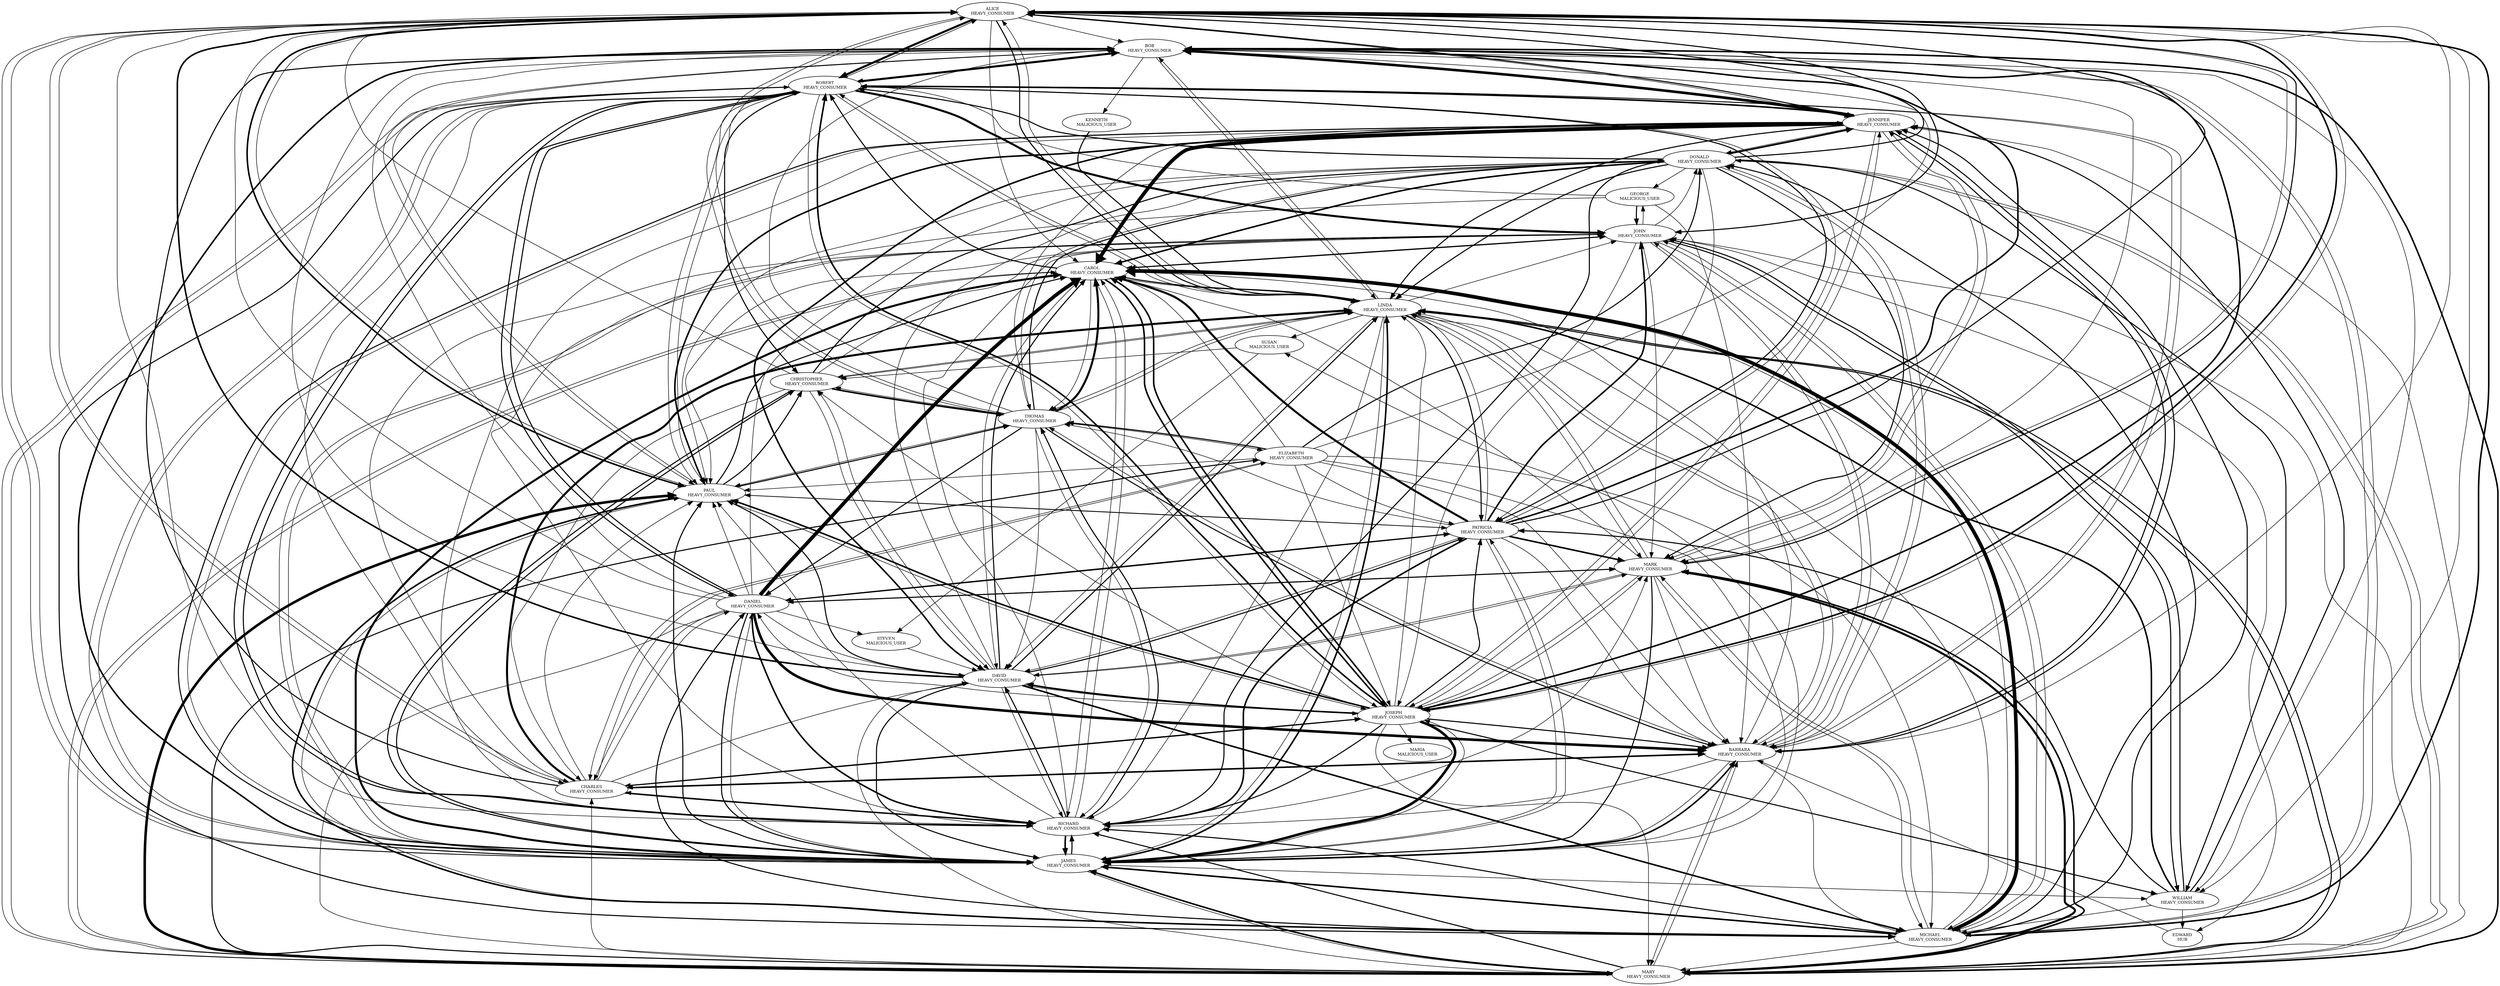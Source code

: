 // Template
digraph {
	overlap=scale
	"0xEA82485791" [label="ALICE
HEAVY_CONSUMER" fontsize=8]
	"0x31848144AB" [label="BOB
HEAVY_CONSUMER" fontsize=8]
	"0xF0413970CC" [label="CAROL
HEAVY_CONSUMER" fontsize=8]
	"0x962A792B50" [label="JAMES
HEAVY_CONSUMER" fontsize=8]
	"0xCDC3836B70" [label="JOHN
HEAVY_CONSUMER" fontsize=8]
	"0x58DBBCD2EC" [label="ROBERT
HEAVY_CONSUMER" fontsize=8]
	"0xD85190242A" [label="MICHAEL
HEAVY_CONSUMER" fontsize=8]
	"0x84F19C586A" [label="MARY
HEAVY_CONSUMER" fontsize=8]
	"0xF306C375E6" [label="WILLIAM
HEAVY_CONSUMER" fontsize=8]
	"0xA995CDA869" [label="DAVID
HEAVY_CONSUMER" fontsize=8]
	"0x6B2B5DE19F" [label="RICHARD
HEAVY_CONSUMER" fontsize=8]
	"0x64FC2B6D74" [label="CHARLES
HEAVY_CONSUMER" fontsize=8]
	"0xAFD4B184A2" [label="JOSEPH
HEAVY_CONSUMER" fontsize=8]
	"0x2DDDE1CB34" [label="THOMAS
HEAVY_CONSUMER" fontsize=8]
	"0x8A445BA4CE" [label="PATRICIA
HEAVY_CONSUMER" fontsize=8]
	"0x51B74C3305" [label="CHRISTOPHER
HEAVY_CONSUMER" fontsize=8]
	"0xC1E8B9AD32" [label="LINDA
HEAVY_CONSUMER" fontsize=8]
	"0x6E854B196E" [label="BARBARA
HEAVY_CONSUMER" fontsize=8]
	"0xE28202753B" [label="DANIEL
HEAVY_CONSUMER" fontsize=8]
	"0x168D0B038B" [label="PAUL
HEAVY_CONSUMER" fontsize=8]
	"0x979F72D170" [label="MARK
HEAVY_CONSUMER" fontsize=8]
	"0x1BC15C2B74" [label="ELIZABETH
HEAVY_CONSUMER" fontsize=8]
	"0x2EE534499D" [label="DONALD
HEAVY_CONSUMER" fontsize=8]
	"0x3940CB3BBC" [label="JENNIFER
HEAVY_CONSUMER" fontsize=8]
	"0x25BEAC06D1" [label="GEORGE
MALICIOUS_USER" fontsize=8]
	"0x278D3A1921" [label="MARIA
MALICIOUS_USER" fontsize=8]
	"0x89CB42268D" [label="KENNETH
MALICIOUS_USER" fontsize=8]
	"0xAFA16F54D7" [label="SUSAN
MALICIOUS_USER" fontsize=8]
	"0x757499B2A7" [label="STEVEN
MALICIOUS_USER" fontsize=8]
	"0x42642C1E65" [label="EDWARD
HUB" fontsize=8]
	"0x979F72D170" -> "0x84F19C586A" [penwidth=4]
	"0xA995CDA869" -> "0xEA82485791" [penwidth=3]
	"0x58DBBCD2EC" -> "0xE28202753B" [penwidth=2]
	"0xC1E8B9AD32" -> "0x979F72D170" [penwidth=1]
	"0x962A792B50" -> "0xF306C375E6" [penwidth=1]
	"0x757499B2A7" -> "0xA995CDA869" [penwidth=1]
	"0x2EE534499D" -> "0xF0413970CC" [penwidth=3]
	"0x962A792B50" -> "0x84F19C586A" [penwidth=1]
	"0xF306C375E6" -> "0x42642C1E65" [penwidth=1]
	"0x3940CB3BBC" -> "0xA995CDA869" [penwidth=3]
	"0x2EE534499D" -> "0xC1E8B9AD32" [penwidth=2]
	"0x84F19C586A" -> "0x962A792B50" [penwidth=3]
	"0x3940CB3BBC" -> "0xC1E8B9AD32" [penwidth=2]
	"0x6B2B5DE19F" -> "0x3940CB3BBC" [penwidth=1]
	"0x58DBBCD2EC" -> "0x31848144AB" [penwidth=4]
	"0x1BC15C2B74" -> "0xD85190242A" [penwidth=1]
	"0x2DDDE1CB34" -> "0x2EE534499D" [penwidth=2]
	"0x64FC2B6D74" -> "0xE28202753B" [penwidth=1]
	"0xE28202753B" -> "0xF0413970CC" [penwidth=7]
	"0xC1E8B9AD32" -> "0x2DDDE1CB34" [penwidth=1]
	"0x84F19C586A" -> "0x1BC15C2B74" [penwidth=2]
	"0xAFD4B184A2" -> "0xA995CDA869" [penwidth=3]
	"0xF0413970CC" -> "0xD85190242A" [penwidth=1]
	"0xE28202753B" -> "0x6B2B5DE19F" [penwidth=3]
	"0xF306C375E6" -> "0x8A445BA4CE" [penwidth=2]
	"0xF0413970CC" -> "0xCDC3836B70" [penwidth=2]
	"0x6B2B5DE19F" -> "0x2DDDE1CB34" [penwidth=2]
	"0xA995CDA869" -> "0x168D0B038B" [penwidth=2]
	"0x2DDDE1CB34" -> "0x6E854B196E" [penwidth=2]
	"0xE28202753B" -> "0x31848144AB" [penwidth=1]
	"0x84F19C586A" -> "0x979F72D170" [penwidth=3]
	"0xEA82485791" -> "0xCDC3836B70" [penwidth=2]
	"0x6B2B5DE19F" -> "0x979F72D170" [penwidth=1]
	"0x2DDDE1CB34" -> "0xF0413970CC" [penwidth=4]
	"0x6B2B5DE19F" -> "0x168D0B038B" [penwidth=1]
	"0xAFD4B184A2" -> "0xF0413970CC" [penwidth=3]
	"0x6B2B5DE19F" -> "0x58DBBCD2EC" [penwidth=2]
	"0x3940CB3BBC" -> "0x31848144AB" [penwidth=5]
	"0x8A445BA4CE" -> "0xF0413970CC" [penwidth=4]
	"0x58DBBCD2EC" -> "0xD85190242A" [penwidth=2]
	"0xD85190242A" -> "0xEA82485791" [penwidth=3]
	"0xEA82485791" -> "0xAFD4B184A2" [penwidth=3]
	"0xE28202753B" -> "0x8A445BA4CE" [penwidth=2]
	"0xAFD4B184A2" -> "0x962A792B50" [penwidth=5]
	"0x25BEAC06D1" -> "0x58DBBCD2EC" [penwidth=1]
	"0xEA82485791" -> "0x168D0B038B" [penwidth=3]
	"0x8A445BA4CE" -> "0x2DDDE1CB34" [penwidth=1]
	"0xD85190242A" -> "0x979F72D170" [penwidth=1]
	"0x64FC2B6D74" -> "0xEA82485791" [penwidth=1]
	"0x84F19C586A" -> "0x168D0B038B" [penwidth=5]
	"0x58DBBCD2EC" -> "0x962A792B50" [penwidth=1]
	"0x2EE534499D" -> "0xF306C375E6" [penwidth=2]
	"0x58DBBCD2EC" -> "0x8A445BA4CE" [penwidth=2]
	"0xF0413970CC" -> "0xAFD4B184A2" [penwidth=3]
	"0x168D0B038B" -> "0xAFD4B184A2" [penwidth=1]
	"0x979F72D170" -> "0xF0413970CC" [penwidth=1]
	"0x6B2B5DE19F" -> "0x962A792B50" [penwidth=3]
	"0xA995CDA869" -> "0xD85190242A" [penwidth=3]
	"0x58DBBCD2EC" -> "0xAFD4B184A2" [penwidth=1]
	"0x2EE534499D" -> "0x6B2B5DE19F" [penwidth=2]
	"0x168D0B038B" -> "0xD85190242A" [penwidth=3]
	"0xC1E8B9AD32" -> "0x8A445BA4CE" [penwidth=2]
	"0x8A445BA4CE" -> "0x6B2B5DE19F" [penwidth=3]
	"0x3940CB3BBC" -> "0xF0413970CC" [penwidth=7]
	"0xD85190242A" -> "0x31848144AB" [penwidth=1]
	"0xEA82485791" -> "0xC1E8B9AD32" [penwidth=2]
	"0x2DDDE1CB34" -> "0xE28202753B" [penwidth=2]
	"0x6B2B5DE19F" -> "0xEA82485791" [penwidth=1]
	"0x2EE534499D" -> "0x6E854B196E" [penwidth=1]
	"0x58DBBCD2EC" -> "0x84F19C586A" [penwidth=1]
	"0xAFD4B184A2" -> "0x84F19C586A" [penwidth=1]
	"0x2EE534499D" -> "0xEA82485791" [penwidth=2]
	"0xD85190242A" -> "0xF0413970CC" [penwidth=7]
	"0xCDC3836B70" -> "0xD85190242A" [penwidth=1]
	"0x2EE534499D" -> "0x3940CB3BBC" [penwidth=3]
	"0x168D0B038B" -> "0xEA82485791" [penwidth=1]
	"0x64FC2B6D74" -> "0x6B2B5DE19F" [penwidth=2]
	"0x1BC15C2B74" -> "0x6E854B196E" [penwidth=1]
	"0x64FC2B6D74" -> "0xC1E8B9AD32" [penwidth=4]
	"0x1BC15C2B74" -> "0x962A792B50" [penwidth=1]
	"0xD85190242A" -> "0x962A792B50" [penwidth=3]
	"0xA995CDA869" -> "0x6B2B5DE19F" [penwidth=1]
	"0xE28202753B" -> "0x962A792B50" [penwidth=2]
	"0x51B74C3305" -> "0xC1E8B9AD32" [penwidth=1]
	"0xC1E8B9AD32" -> "0x962A792B50" [penwidth=1]
	"0x962A792B50" -> "0xF0413970CC" [penwidth=4]
	"0xE28202753B" -> "0x168D0B038B" [penwidth=1]
	"0xA995CDA869" -> "0xAFD4B184A2" [penwidth=1]
	"0x2EE534499D" -> "0x25BEAC06D1" [penwidth=1]
	"0x979F72D170" -> "0xEA82485791" [penwidth=2]
	"0xC1E8B9AD32" -> "0xAFA16F54D7" [penwidth=1]
	"0x979F72D170" -> "0xA995CDA869" [penwidth=1]
	"0xAFD4B184A2" -> "0xF306C375E6" [penwidth=2]
	"0x8A445BA4CE" -> "0x31848144AB" [penwidth=3]
	"0x2DDDE1CB34" -> "0xA995CDA869" [penwidth=1]
	"0xA995CDA869" -> "0xF0413970CC" [penwidth=2]
	"0x962A792B50" -> "0xAFA16F54D7" [penwidth=1]
	"0xAFD4B184A2" -> "0x58DBBCD2EC" [penwidth=3]
	"0x2EE534499D" -> "0x58DBBCD2EC" [penwidth=2]
	"0xD85190242A" -> "0x168D0B038B" [penwidth=1]
	"0x42642C1E65" -> "0x6E854B196E" [penwidth=1]
	"0xD85190242A" -> "0x2EE534499D" [penwidth=2]
	"0xEA82485791" -> "0x6E854B196E" [penwidth=1]
	"0x89CB42268D" -> "0xC1E8B9AD32" [penwidth=2]
	"0xC1E8B9AD32" -> "0xEA82485791" [penwidth=1]
	"0x6E854B196E" -> "0xC1E8B9AD32" [penwidth=1]
	"0x6E854B196E" -> "0x64FC2B6D74" [penwidth=1]
	"0xE28202753B" -> "0xEA82485791" [penwidth=1]
	"0xE28202753B" -> "0x84F19C586A" [penwidth=1]
	"0x64FC2B6D74" -> "0x6E854B196E" [penwidth=3]
	"0x962A792B50" -> "0x6B2B5DE19F" [penwidth=2]
	"0x962A792B50" -> "0x58DBBCD2EC" [penwidth=1]
	"0xC1E8B9AD32" -> "0x84F19C586A" [penwidth=2]
	"0x58DBBCD2EC" -> "0xCDC3836B70" [penwidth=4]
	"0xAFD4B184A2" -> "0xEA82485791" [penwidth=1]
	"0xC1E8B9AD32" -> "0x58DBBCD2EC" [penwidth=1]
	"0x84F19C586A" -> "0x2EE534499D" [penwidth=1]
	"0x64FC2B6D74" -> "0x1BC15C2B74" [penwidth=1]
	"0xEA82485791" -> "0x58DBBCD2EC" [penwidth=4]
	"0x2DDDE1CB34" -> "0xC1E8B9AD32" [penwidth=1]
	"0x8A445BA4CE" -> "0x979F72D170" [penwidth=3]
	"0x84F19C586A" -> "0xC1E8B9AD32" [penwidth=2]
	"0x3940CB3BBC" -> "0xEA82485791" [penwidth=2]
	"0x8A445BA4CE" -> "0xE28202753B" [penwidth=1]
	"0xC1E8B9AD32" -> "0x31848144AB" [penwidth=1]
	"0xCDC3836B70" -> "0x64FC2B6D74" [penwidth=1]
	"0x3940CB3BBC" -> "0x2EE534499D" [penwidth=1]
	"0x2DDDE1CB34" -> "0x51B74C3305" [penwidth=1]
	"0xE28202753B" -> "0x757499B2A7" [penwidth=1]
	"0x3940CB3BBC" -> "0x168D0B038B" [penwidth=3]
	"0x58DBBCD2EC" -> "0xEA82485791" [penwidth=1]
	"0xAFD4B184A2" -> "0x168D0B038B" [penwidth=3]
	"0x31848144AB" -> "0x89CB42268D" [penwidth=1]
	"0x3940CB3BBC" -> "0x979F72D170" [penwidth=1]
	"0x64FC2B6D74" -> "0x168D0B038B" [penwidth=1]
	"0xCDC3836B70" -> "0xAFD4B184A2" [penwidth=1]
	"0x6E854B196E" -> "0x3940CB3BBC" [penwidth=2]
	"0x168D0B038B" -> "0x51B74C3305" [penwidth=2]
	"0x64FC2B6D74" -> "0xAFD4B184A2" [penwidth=2]
	"0xCDC3836B70" -> "0x42642C1E65" [penwidth=1]
	"0xC1E8B9AD32" -> "0x51B74C3305" [penwidth=1]
	"0xAFD4B184A2" -> "0x278D3A1921" [penwidth=1]
	"0x84F19C586A" -> "0x64FC2B6D74" [penwidth=1]
	"0x962A792B50" -> "0xE28202753B" [penwidth=1]
	"0x31848144AB" -> "0x3940CB3BBC" [penwidth=1]
	"0x31848144AB" -> "0x979F72D170" [penwidth=1]
	"0xF0413970CC" -> "0xC1E8B9AD32" [penwidth=1]
	"0x168D0B038B" -> "0x2DDDE1CB34" [penwidth=2]
	"0x6E854B196E" -> "0x2DDDE1CB34" [penwidth=1]
	"0x8A445BA4CE" -> "0x962A792B50" [penwidth=1]
	"0xCDC3836B70" -> "0xF306C375E6" [penwidth=2]
	"0x962A792B50" -> "0x8A445BA4CE" [penwidth=1]
	"0xD85190242A" -> "0xE28202753B" [penwidth=2]
	"0x979F72D170" -> "0x962A792B50" [penwidth=2]
	"0xA995CDA869" -> "0x2EE534499D" [penwidth=1]
	"0xE28202753B" -> "0x6E854B196E" [penwidth=5]
	"0xD85190242A" -> "0x6B2B5DE19F" [penwidth=2]
	"0x84F19C586A" -> "0x31848144AB" [penwidth=3]
	"0x962A792B50" -> "0xEA82485791" [penwidth=1]
	"0xF0413970CC" -> "0x84F19C586A" [penwidth=1]
	"0x6B2B5DE19F" -> "0x64FC2B6D74" [penwidth=1]
	"0xF0413970CC" -> "0xA995CDA869" [penwidth=1]
	"0xEA82485791" -> "0x2DDDE1CB34" [penwidth=1]
	"0x6E854B196E" -> "0xCDC3836B70" [penwidth=1]
	"0x1BC15C2B74" -> "0x168D0B038B" [penwidth=1]
	"0xD85190242A" -> "0xCDC3836B70" [penwidth=1]
	"0x58DBBCD2EC" -> "0x51B74C3305" [penwidth=2]
	"0xAFA16F54D7" -> "0x51B74C3305" [penwidth=1]
	"0x31848144AB" -> "0xF306C375E6" [penwidth=1]
	"0x168D0B038B" -> "0x31848144AB" [penwidth=1]
	"0xCDC3836B70" -> "0x6E854B196E" [penwidth=1]
	"0x168D0B038B" -> "0x8A445BA4CE" [penwidth=1]
	"0xEA82485791" -> "0xF0413970CC" [penwidth=1]
	"0xE28202753B" -> "0x979F72D170" [penwidth=2]
	"0x58DBBCD2EC" -> "0x6B2B5DE19F" [penwidth=2]
	"0xAFD4B184A2" -> "0x979F72D170" [penwidth=1]
	"0xAFD4B184A2" -> "0x31848144AB" [penwidth=3]
	"0x84F19C586A" -> "0xF0413970CC" [penwidth=1]
	"0x84F19C586A" -> "0x58DBBCD2EC" [penwidth=1]
	"0xF306C375E6" -> "0x3940CB3BBC" [penwidth=2]
	"0x979F72D170" -> "0xD85190242A" [penwidth=1]
	"0x64FC2B6D74" -> "0x31848144AB" [penwidth=2]
	"0x8A445BA4CE" -> "0xEA82485791" [penwidth=2]
	"0xA995CDA869" -> "0x51B74C3305" [penwidth=1]
	"0x6E854B196E" -> "0x962A792B50" [penwidth=1]
	"0xA995CDA869" -> "0x979F72D170" [penwidth=1]
	"0x84F19C586A" -> "0xCDC3836B70" [penwidth=1]
	"0x51B74C3305" -> "0x962A792B50" [penwidth=2]
	"0x962A792B50" -> "0x168D0B038B" [penwidth=2]
	"0xCDC3836B70" -> "0xF0413970CC" [penwidth=1]
	"0x3940CB3BBC" -> "0x962A792B50" [penwidth=2]
	"0x31848144AB" -> "0x58DBBCD2EC" [penwidth=1]
	"0xF0413970CC" -> "0x6B2B5DE19F" [penwidth=1]
	"0x25BEAC06D1" -> "0xCDC3836B70" [penwidth=2]
	"0xF0413970CC" -> "0x2DDDE1CB34" [penwidth=1]
	"0xA995CDA869" -> "0xC1E8B9AD32" [penwidth=2]
	"0x2DDDE1CB34" -> "0x6B2B5DE19F" [penwidth=1]
	"0xF306C375E6" -> "0xCDC3836B70" [penwidth=2]
	"0x8A445BA4CE" -> "0xC1E8B9AD32" [penwidth=1]
	"0x6E854B196E" -> "0xD85190242A" [penwidth=1]
	"0x962A792B50" -> "0x51B74C3305" [penwidth=2]
	"0x979F72D170" -> "0x3940CB3BBC" [penwidth=1]
	"0x962A792B50" -> "0x6E854B196E" [penwidth=3]
	"0x58DBBCD2EC" -> "0x3940CB3BBC" [penwidth=3]
	"0x51B74C3305" -> "0xEA82485791" [penwidth=1]
	"0x8A445BA4CE" -> "0x58DBBCD2EC" [penwidth=1]
	"0xEA82485791" -> "0x979F72D170" [penwidth=1]
	"0x51B74C3305" -> "0x2EE534499D" [penwidth=2]
	"0xAFD4B184A2" -> "0x51B74C3305" [penwidth=1]
	"0xAFD4B184A2" -> "0xC1E8B9AD32" [penwidth=1]
	"0x168D0B038B" -> "0xF0413970CC" [penwidth=2]
	"0xA995CDA869" -> "0x8A445BA4CE" [penwidth=2]
	"0xD85190242A" -> "0x3940CB3BBC" [penwidth=2]
	"0xC1E8B9AD32" -> "0xF0413970CC" [penwidth=2]
	"0x962A792B50" -> "0x31848144AB" [penwidth=3]
	"0x6E854B196E" -> "0x6B2B5DE19F" [penwidth=1]
	"0xA995CDA869" -> "0x962A792B50" [penwidth=2]
	"0xF0413970CC" -> "0x58DBBCD2EC" [penwidth=2]
	"0x8A445BA4CE" -> "0x6E854B196E" [penwidth=1]
	"0x979F72D170" -> "0xAFD4B184A2" [penwidth=1]
	"0xCDC3836B70" -> "0x25BEAC06D1" [penwidth=1]
	"0x1BC15C2B74" -> "0xAFD4B184A2" [penwidth=1]
	"0xF306C375E6" -> "0xC1E8B9AD32" [penwidth=3]
	"0xC1E8B9AD32" -> "0xA995CDA869" [penwidth=1]
	"0x25BEAC06D1" -> "0x6E854B196E" [penwidth=1]
	"0xEA82485791" -> "0x64FC2B6D74" [penwidth=1]
	"0x51B74C3305" -> "0x2DDDE1CB34" [penwidth=3]
	"0xC1E8B9AD32" -> "0x6E854B196E" [penwidth=1]
	"0x2DDDE1CB34" -> "0x31848144AB" [penwidth=1]
	"0x6B2B5DE19F" -> "0xF0413970CC" [penwidth=1]
	"0xEA82485791" -> "0x3940CB3BBC" [penwidth=1]
	"0xD85190242A" -> "0xC1E8B9AD32" [penwidth=1]
	"0x84F19C586A" -> "0x3940CB3BBC" [penwidth=1]
	"0x962A792B50" -> "0xC1E8B9AD32" [penwidth=3]
	"0x84F19C586A" -> "0x6B2B5DE19F" [penwidth=2]
	"0xAFD4B184A2" -> "0x3940CB3BBC" [penwidth=1]
	"0x6E854B196E" -> "0xF0413970CC" [penwidth=1]
	"0x6E854B196E" -> "0x2EE534499D" [penwidth=1]
	"0x58DBBCD2EC" -> "0x168D0B038B" [penwidth=1]
	"0x8A445BA4CE" -> "0xCDC3836B70" [penwidth=3]
	"0x1BC15C2B74" -> "0x2EE534499D" [penwidth=2]
	"0x2EE534499D" -> "0x8A445BA4CE" [penwidth=1]
	"0x2EE534499D" -> "0x979F72D170" [penwidth=2]
	"0x2EE534499D" -> "0x2DDDE1CB34" [penwidth=1]
	"0x8A445BA4CE" -> "0x168D0B038B" [penwidth=1]
	"0x2DDDE1CB34" -> "0x1BC15C2B74" [penwidth=1]
	"0xAFD4B184A2" -> "0x64FC2B6D74" [penwidth=1]
	"0x979F72D170" -> "0xC1E8B9AD32" [penwidth=1]
	"0xF306C375E6" -> "0xD85190242A" [penwidth=1]
	"0x25BEAC06D1" -> "0x6B2B5DE19F" [penwidth=1]
	"0x979F72D170" -> "0xE28202753B" [penwidth=1]
	"0xE28202753B" -> "0xA995CDA869" [penwidth=1]
	"0x962A792B50" -> "0xCDC3836B70" [penwidth=1]
	"0x3940CB3BBC" -> "0x6E854B196E" [penwidth=2]
	"0x2DDDE1CB34" -> "0xEA82485791" [penwidth=1]
	"0x51B74C3305" -> "0xA995CDA869" [penwidth=1]
	"0x84F19C586A" -> "0xA995CDA869" [penwidth=1]
	"0xEA82485791" -> "0x962A792B50" [penwidth=1]
	"0x58DBBCD2EC" -> "0x6E854B196E" [penwidth=1]
	"0x31848144AB" -> "0xA995CDA869" [penwidth=1]
	"0x31848144AB" -> "0xD85190242A" [penwidth=1]
	"0xE28202753B" -> "0x58DBBCD2EC" [penwidth=2]
	"0xCDC3836B70" -> "0x2EE534499D" [penwidth=1]
	"0xAFD4B184A2" -> "0x8A445BA4CE" [penwidth=2]
	"0x1BC15C2B74" -> "0x2DDDE1CB34" [penwidth=2]
	"0xAFD4B184A2" -> "0x6E854B196E" [penwidth=2]
	"0xAFD4B184A2" -> "0x6B2B5DE19F" [penwidth=2]
	"0x168D0B038B" -> "0x58DBBCD2EC" [penwidth=1]
	"0x64FC2B6D74" -> "0x58DBBCD2EC" [penwidth=1]
	"0x1BC15C2B74" -> "0x31848144AB" [penwidth=1]
	"0xE28202753B" -> "0x64FC2B6D74" [penwidth=1]
	"0x962A792B50" -> "0xAFD4B184A2" [penwidth=1]
	"0xD85190242A" -> "0x84F19C586A" [penwidth=1]
	"0xE28202753B" -> "0x2EE534499D" [penwidth=1]
	"0xCDC3836B70" -> "0x962A792B50" [penwidth=1]
	"0xEA82485791" -> "0xF306C375E6" [penwidth=1]
	"0x64FC2B6D74" -> "0xA995CDA869" [penwidth=1]
	"0xAFA16F54D7" -> "0x757499B2A7" [penwidth=1]
	"0xCDC3836B70" -> "0x979F72D170" [penwidth=1]
	"0x2EE534499D" -> "0x168D0B038B" [penwidth=1]
	"0x6E854B196E" -> "0x58DBBCD2EC" [penwidth=1]
	"0x1BC15C2B74" -> "0x8A445BA4CE" [penwidth=1]
	"0x6B2B5DE19F" -> "0xA995CDA869" [penwidth=2]
	"0x2EE534499D" -> "0x84F19C586A" [penwidth=1]
	"0x84F19C586A" -> "0x6E854B196E" [penwidth=1]
	"0xC1E8B9AD32" -> "0x6B2B5DE19F" [penwidth=1]
	"0x1BC15C2B74" -> "0x64FC2B6D74" [penwidth=1]
	"0xAFD4B184A2" -> "0xE28202753B" [penwidth=1]
	"0x3940CB3BBC" -> "0xAFD4B184A2" [penwidth=1]
	"0x8A445BA4CE" -> "0xA995CDA869" [penwidth=1]
	"0x31848144AB" -> "0xC1E8B9AD32" [penwidth=1]
	"0x962A792B50" -> "0x3940CB3BBC" [penwidth=1]
	"0xCDC3836B70" -> "0x168D0B038B" [penwidth=1]
	"0xC1E8B9AD32" -> "0xCDC3836B70" [penwidth=1]
	"0xEA82485791" -> "0x31848144AB" [penwidth=1]
	"0x6B2B5DE19F" -> "0xCDC3836B70" [penwidth=1]
	"0x2DDDE1CB34" -> "0x168D0B038B" [penwidth=1]
	"0x6E854B196E" -> "0x84F19C586A" [penwidth=1]
	"0x1BC15C2B74" -> "0xF0413970CC" [penwidth=1]
	"0x58DBBCD2EC" -> "0xC1E8B9AD32" [penwidth=1]
	"0x979F72D170" -> "0x6E854B196E" [penwidth=1]
	"0x2DDDE1CB34" -> "0x3940CB3BBC" [penwidth=1]
	"0x51B74C3305" -> "0xCDC3836B70" [penwidth=1]
	"0x31848144AB" -> "0x168D0B038B" [penwidth=1]
	"0x51B74C3305" -> "0x64FC2B6D74" [penwidth=1]
}
